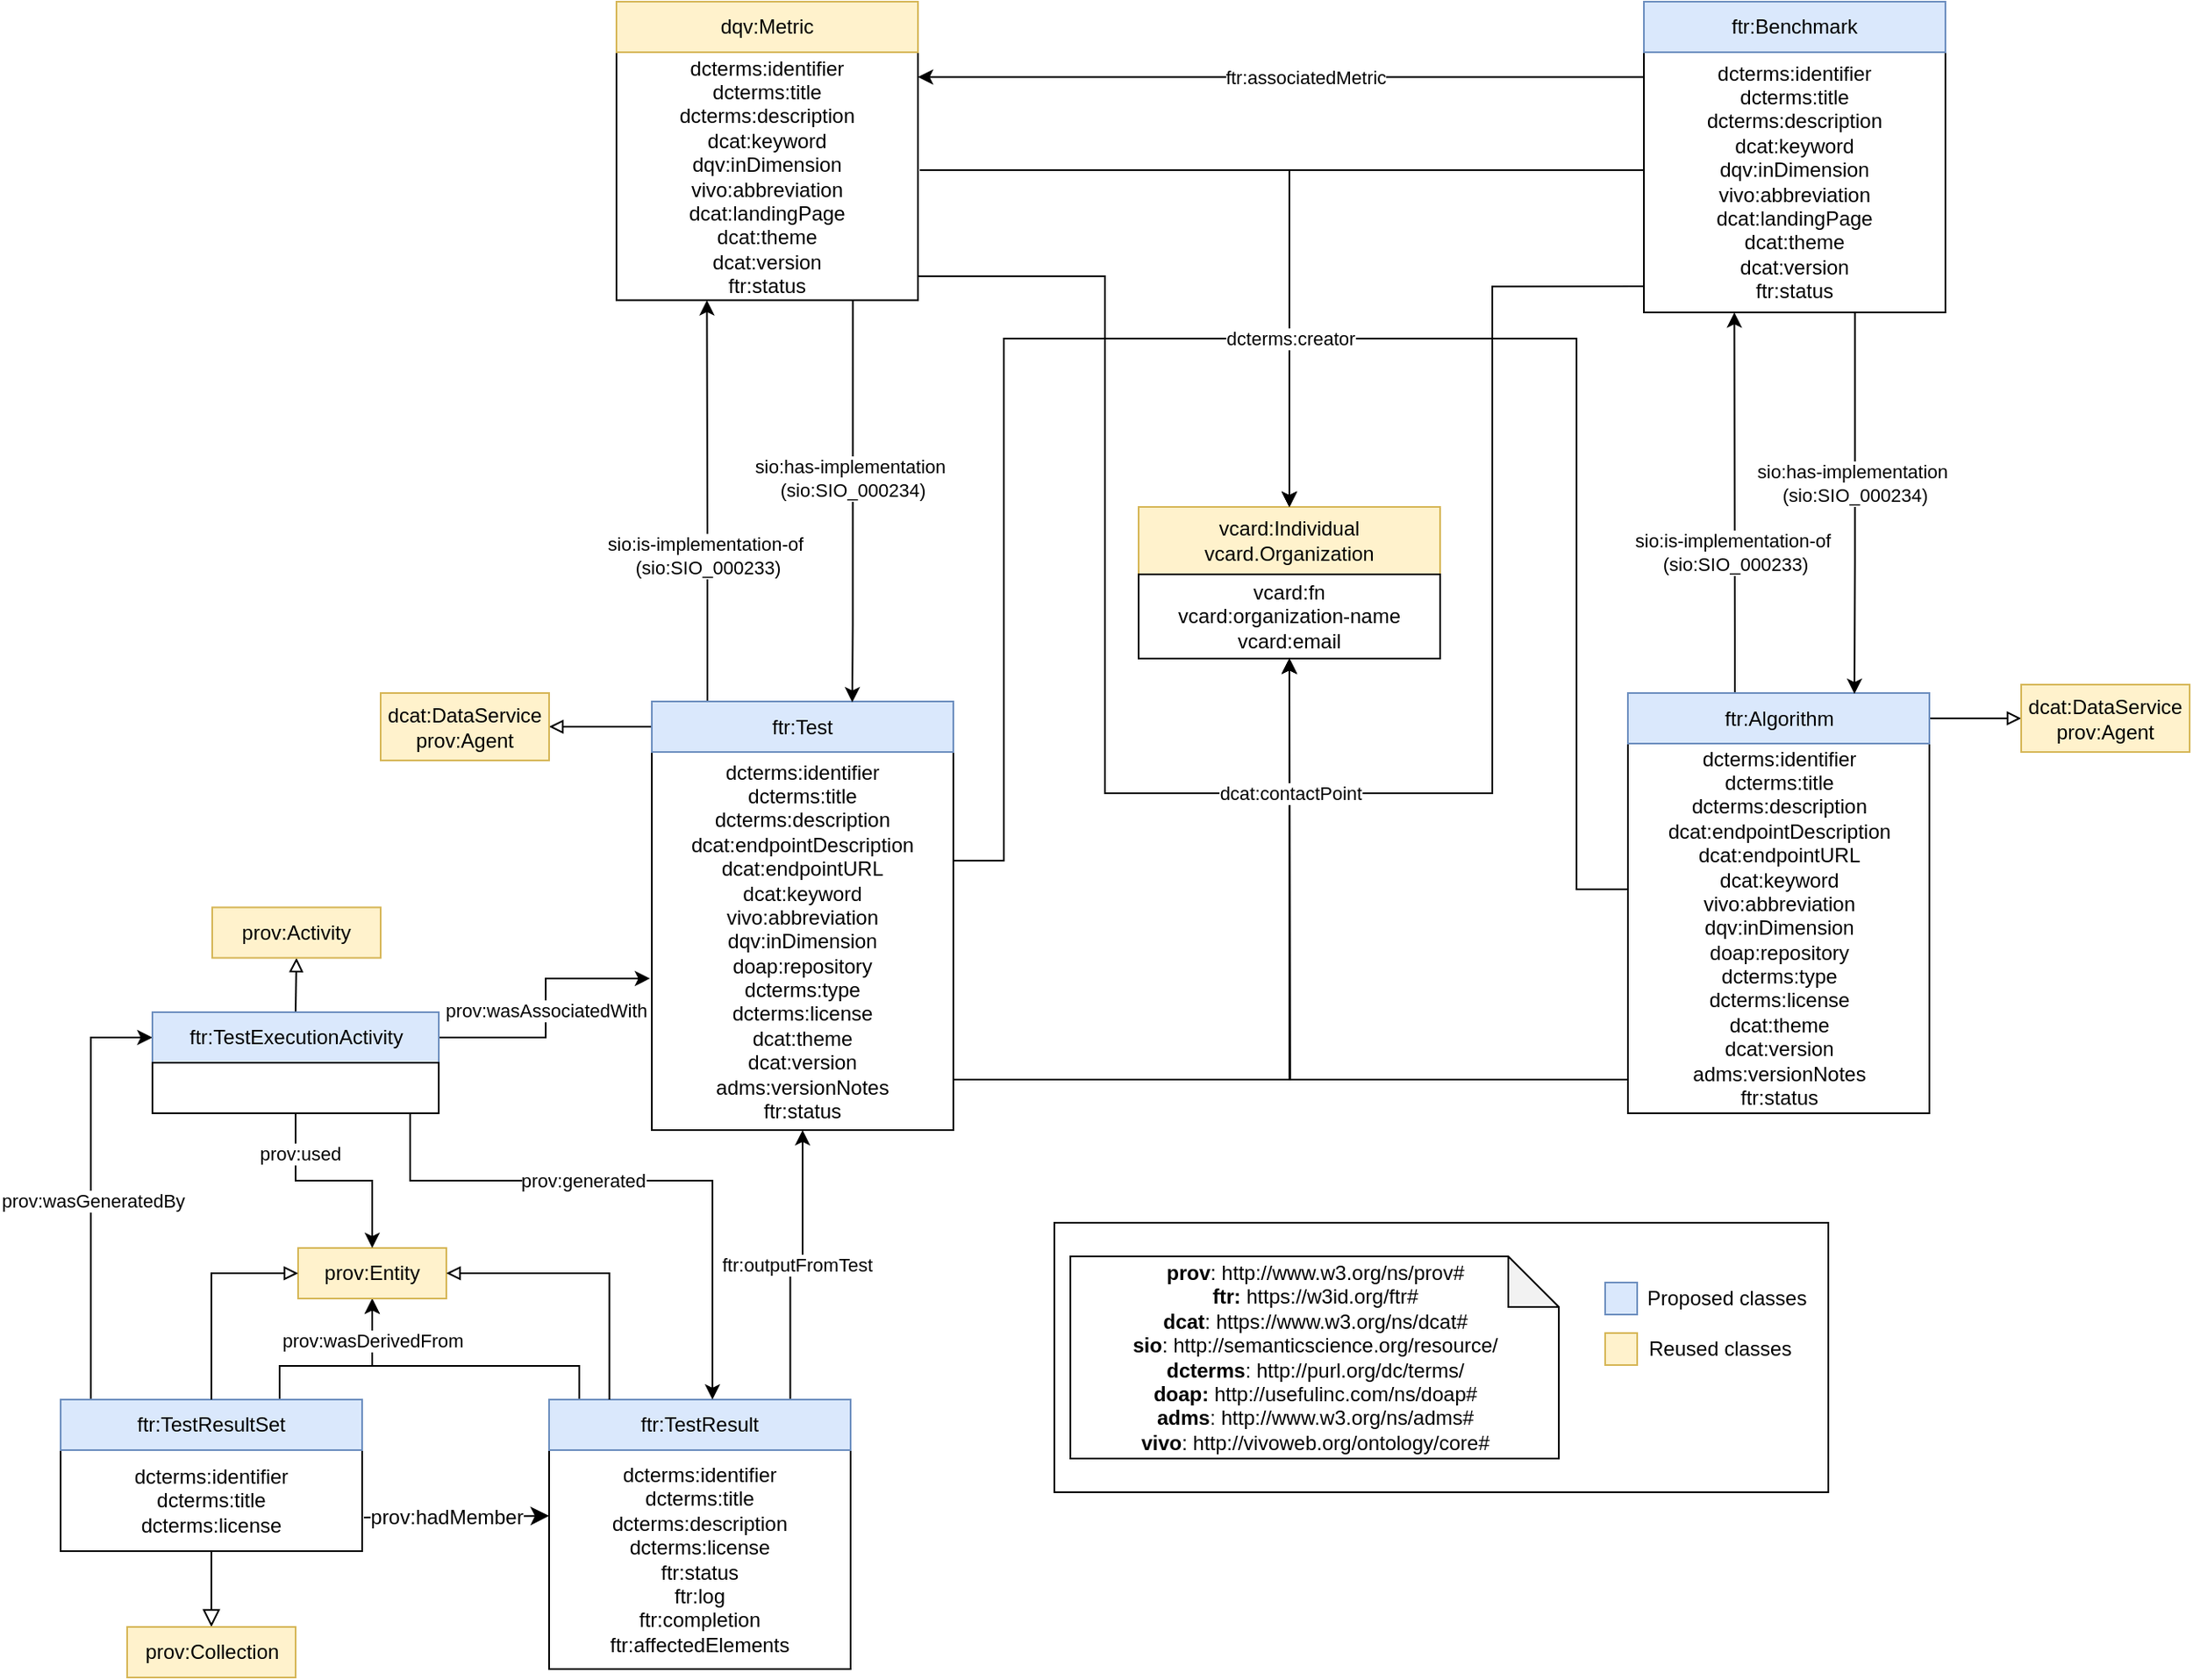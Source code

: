 <mxfile version="24.8.8">
  <diagram id="4Xufp0lS-zNfcQRVwrhu" name="v7">
    <mxGraphModel grid="1" page="1" gridSize="10" guides="1" tooltips="1" connect="1" arrows="1" fold="1" pageScale="1" pageWidth="827" pageHeight="1169" math="0" shadow="0">
      <root>
        <mxCell id="0" />
        <mxCell id="1" parent="0" />
        <mxCell id="O977XMkRyjqQzKdxgLS7-1" value="" style="endArrow=block;html=1;fontColor=#000099;exitX=0.5;exitY=1;exitDx=0;exitDy=0;endFill=0;entryX=0.5;entryY=0;entryDx=0;entryDy=0;endSize=8;arcSize=0;rounded=0;" edge="1" parent="1" source="O977XMkRyjqQzKdxgLS7-9" target="O977XMkRyjqQzKdxgLS7-2">
          <mxGeometry width="50" height="50" relative="1" as="geometry">
            <mxPoint x="355" y="570" as="sourcePoint" />
            <mxPoint x="513.0" y="570" as="targetPoint" />
          </mxGeometry>
        </mxCell>
        <mxCell id="O977XMkRyjqQzKdxgLS7-2" value="prov:Collection" style="rounded=0;whiteSpace=wrap;html=1;snapToPoint=1;points=[[0.1,0],[0.2,0],[0.3,0],[0.4,0],[0.5,0],[0.6,0],[0.7,0],[0.8,0],[0.9,0],[0,0.1],[0,0.3],[0,0.5],[0,0.7],[0,0.9],[0.1,1],[0.2,1],[0.3,1],[0.4,1],[0.5,1],[0.6,1],[0.7,1],[0.8,1],[0.9,1],[1,0.1],[1,0.3],[1,0.5],[1,0.7],[1,0.9]];fillColor=#fff2cc;strokeColor=#d6b656;" vertex="1" parent="1">
          <mxGeometry x="529.5" y="745" width="100" height="30" as="geometry" />
        </mxCell>
        <mxCell id="O977XMkRyjqQzKdxgLS7-3" value="" style="endArrow=classic;html=1;entryX=0;entryY=0.3;entryDx=0;entryDy=0;endSize=8;arcSize=0;rounded=0;" edge="1" parent="1" target="O977XMkRyjqQzKdxgLS7-14">
          <mxGeometry width="50" height="50" relative="1" as="geometry">
            <mxPoint x="670" y="680" as="sourcePoint" />
            <mxPoint x="432.0" y="318.33" as="targetPoint" />
          </mxGeometry>
        </mxCell>
        <mxCell id="O977XMkRyjqQzKdxgLS7-4" value="prov:hadMember" style="text;html=1;align=center;verticalAlign=middle;resizable=0;points=[];labelBackgroundColor=#ffffff;" connectable="0" vertex="1" parent="O977XMkRyjqQzKdxgLS7-3">
          <mxGeometry x="-0.127" relative="1" as="geometry">
            <mxPoint x="1" as="offset" />
          </mxGeometry>
        </mxCell>
        <mxCell id="O977XMkRyjqQzKdxgLS7-5" value="&lt;div&gt;&lt;b&gt;prov&lt;/b&gt;: http://www.w3.org/ns/prov#&lt;/div&gt;&lt;div&gt;&lt;b&gt;ftr:&lt;/b&gt; https://w3id.org/ftr#&lt;br&gt;&lt;b&gt;dcat&lt;/b&gt;: https://www.w3.org/ns/dcat#&lt;/div&gt;&lt;div&gt;&lt;b&gt;sio&lt;/b&gt;: http://semanticscience.org/resource/&lt;br&gt;&lt;/div&gt;&lt;b&gt;dcterms&lt;/b&gt;: http://purl.org/dc/terms/&lt;div&gt;&lt;b&gt;doap:&amp;nbsp;&lt;/b&gt;&lt;span style=&quot;background-color: initial;&quot;&gt;http://usefulinc.com/ns/doap#&lt;/span&gt;&lt;/div&gt;&lt;div&gt;&lt;b&gt;adms&lt;/b&gt;: http://www.w3.org/ns/adms#&lt;/div&gt;&lt;div&gt;&lt;b&gt;vivo&lt;/b&gt;:&amp;nbsp;http://vivoweb.org/ontology/core#&lt;/div&gt;" style="shape=note;whiteSpace=wrap;html=1;backgroundOutline=1;darkOpacity=0.05;" vertex="1" parent="1">
          <mxGeometry x="1089.5" y="525" width="290" height="120" as="geometry" />
        </mxCell>
        <mxCell id="O977XMkRyjqQzKdxgLS7-9" value="dcterms:identifier&lt;br&gt;dcterms:title&lt;br&gt;dcterms:license" style="rounded=0;whiteSpace=wrap;html=1;snapToPoint=1;points=[[0.1,0],[0.2,0],[0.3,0],[0.4,0],[0.5,0],[0.6,0],[0.7,0],[0.8,0],[0.9,0],[0,0.1],[0,0.3],[0,0.5],[0,0.7],[0,0.9],[0.1,1],[0.2,1],[0.3,1],[0.4,1],[0.5,1],[0.6,1],[0.7,1],[0.8,1],[0.9,1],[1,0.1],[1,0.3],[1,0.5],[1,0.7],[1,0.9]];" vertex="1" parent="1">
          <mxGeometry x="490" y="640" width="179" height="60" as="geometry" />
        </mxCell>
        <mxCell id="IQfZ5sxZ5BrBiyIhkcGK-7" value="" style="edgeStyle=orthogonalEdgeStyle;rounded=0;orthogonalLoop=1;jettySize=auto;html=1;exitX=0.2;exitY=0;exitDx=0;exitDy=0;entryX=0.5;entryY=1;entryDx=0;entryDy=0;" edge="1" parent="1" source="O977XMkRyjqQzKdxgLS7-10" target="O977XMkRyjqQzKdxgLS7-21">
          <mxGeometry relative="1" as="geometry">
            <Array as="points">
              <mxPoint x="620" y="610" />
              <mxPoint x="620" y="590" />
              <mxPoint x="675" y="590" />
            </Array>
          </mxGeometry>
        </mxCell>
        <mxCell id="IQfZ5sxZ5BrBiyIhkcGK-9" value="" style="edgeStyle=orthogonalEdgeStyle;rounded=0;orthogonalLoop=1;jettySize=auto;html=1;entryX=0;entryY=0.5;entryDx=0;entryDy=0;exitX=0.1;exitY=0;exitDx=0;exitDy=0;" edge="1" parent="1" source="O977XMkRyjqQzKdxgLS7-10" target="O977XMkRyjqQzKdxgLS7-20">
          <mxGeometry relative="1" as="geometry">
            <mxPoint x="799" y="625.143" as="targetPoint" />
            <Array as="points">
              <mxPoint x="508" y="395" />
            </Array>
          </mxGeometry>
        </mxCell>
        <mxCell id="IQfZ5sxZ5BrBiyIhkcGK-10" value="prov:wasGeneratedBy" style="edgeLabel;html=1;align=center;verticalAlign=middle;resizable=0;points=[];" connectable="0" vertex="1" parent="IQfZ5sxZ5BrBiyIhkcGK-9">
          <mxGeometry x="-0.06" y="-1" relative="1" as="geometry">
            <mxPoint as="offset" />
          </mxGeometry>
        </mxCell>
        <mxCell id="O977XMkRyjqQzKdxgLS7-10" value="ftr:TestResultSet" style="rounded=0;whiteSpace=wrap;html=1;snapToPoint=1;points=[[0.1,0],[0.2,0],[0.3,0],[0.4,0],[0.5,0],[0.6,0],[0.7,0],[0.8,0],[0.9,0],[0,0.1],[0,0.3],[0,0.5],[0,0.7],[0,0.9],[0.1,1],[0.2,1],[0.3,1],[0.4,1],[0.5,1],[0.6,1],[0.7,1],[0.8,1],[0.9,1],[1,0.1],[1,0.3],[1,0.5],[1,0.7],[1,0.9]];fillColor=#dae8fc;strokeColor=#6c8ebf;" vertex="1" parent="1">
          <mxGeometry x="490" y="610.0" width="179" height="30" as="geometry" />
        </mxCell>
        <mxCell id="O977XMkRyjqQzKdxgLS7-11" value="prov:wasDerivedFrom" style="edgeStyle=orthogonalEdgeStyle;rounded=0;orthogonalLoop=1;jettySize=auto;html=1;entryX=0.5;entryY=1;entryDx=0;entryDy=0;exitX=0.1;exitY=0;exitDx=0;exitDy=0;" edge="1" parent="1" source="O977XMkRyjqQzKdxgLS7-15" target="O977XMkRyjqQzKdxgLS7-21">
          <mxGeometry x="0.73" relative="1" as="geometry">
            <mxPoint as="offset" />
            <mxPoint x="900" y="800" as="sourcePoint" />
            <Array as="points">
              <mxPoint x="798" y="590" />
              <mxPoint x="675" y="590" />
            </Array>
          </mxGeometry>
        </mxCell>
        <mxCell id="O977XMkRyjqQzKdxgLS7-13" value="ftr:outputFromTest" style="edgeStyle=orthogonalEdgeStyle;rounded=0;orthogonalLoop=1;jettySize=auto;html=1;exitX=0.8;exitY=0;exitDx=0;exitDy=0;" edge="1" parent="1" source="O977XMkRyjqQzKdxgLS7-15" target="O977XMkRyjqQzKdxgLS7-30">
          <mxGeometry relative="1" as="geometry" />
        </mxCell>
        <mxCell id="O977XMkRyjqQzKdxgLS7-14" value="dcterms:identifier&lt;br&gt;&lt;div&gt;dcterms:title&lt;br&gt;&lt;/div&gt;&lt;div&gt;dcterms:description&lt;/div&gt;&lt;div&gt;dcterms:license&lt;br&gt;&lt;/div&gt;ftr:status&lt;br&gt;ftr:log&lt;br&gt;ftr:completion&lt;br&gt;ftr:affectedElements" style="rounded=0;whiteSpace=wrap;html=1;snapToPoint=1;points=[[0.1,0],[0.2,0],[0.3,0],[0.4,0],[0.5,0],[0.6,0],[0.7,0],[0.8,0],[0.9,0],[0,0.1],[0,0.3],[0,0.5],[0,0.7],[0,0.9],[0.1,1],[0.2,1],[0.3,1],[0.4,1],[0.5,1],[0.6,1],[0.7,1],[0.8,1],[0.9,1],[1,0.1],[1,0.3],[1,0.5],[1,0.7],[1,0.9]];" vertex="1" parent="1">
          <mxGeometry x="780" y="640" width="179" height="130" as="geometry" />
        </mxCell>
        <mxCell id="O977XMkRyjqQzKdxgLS7-15" value="ftr:TestResult" style="rounded=0;whiteSpace=wrap;html=1;snapToPoint=1;points=[[0.1,0],[0.2,0],[0.3,0],[0.4,0],[0.5,0],[0.6,0],[0.7,0],[0.8,0],[0.9,0],[0,0.1],[0,0.3],[0,0.5],[0,0.7],[0,0.9],[0.1,1],[0.2,1],[0.3,1],[0.4,1],[0.5,1],[0.6,1],[0.7,1],[0.8,1],[0.9,1],[1,0.1],[1,0.3],[1,0.5],[1,0.7],[1,0.9]];fillColor=#dae8fc;strokeColor=#6c8ebf;" vertex="1" parent="1">
          <mxGeometry x="780" y="610.0" width="179" height="30" as="geometry" />
        </mxCell>
        <mxCell id="O977XMkRyjqQzKdxgLS7-17" style="edgeStyle=orthogonalEdgeStyle;rounded=0;orthogonalLoop=1;jettySize=auto;html=1;exitX=0.5;exitY=0;exitDx=0;exitDy=0;entryX=0.5;entryY=1;entryDx=0;entryDy=0;endArrow=block;endFill=0;" edge="1" parent="1" source="O977XMkRyjqQzKdxgLS7-20" target="O977XMkRyjqQzKdxgLS7-22">
          <mxGeometry relative="1" as="geometry" />
        </mxCell>
        <mxCell id="O977XMkRyjqQzKdxgLS7-18" value="prov:generated" style="edgeStyle=orthogonalEdgeStyle;rounded=0;orthogonalLoop=1;jettySize=auto;html=1;exitX=0.9;exitY=1;exitDx=0;exitDy=0;" edge="1" parent="1" source="O977XMkRyjqQzKdxgLS7-23">
          <mxGeometry x="-0.184" relative="1" as="geometry">
            <mxPoint x="877" y="610" as="targetPoint" />
            <Array as="points">
              <mxPoint x="698" y="480" />
              <mxPoint x="877" y="480" />
            </Array>
            <mxPoint as="offset" />
          </mxGeometry>
        </mxCell>
        <mxCell id="O977XMkRyjqQzKdxgLS7-19" value="prov:wasAssociatedWith" style="edgeStyle=orthogonalEdgeStyle;rounded=0;orthogonalLoop=1;jettySize=auto;html=1;exitX=1;exitY=0.5;exitDx=0;exitDy=0;entryX=-0.006;entryY=0.599;entryDx=0;entryDy=0;entryPerimeter=0;" edge="1" parent="1" source="O977XMkRyjqQzKdxgLS7-20" target="O977XMkRyjqQzKdxgLS7-30">
          <mxGeometry relative="1" as="geometry">
            <Array as="points">
              <mxPoint x="778" y="395" />
              <mxPoint x="778" y="360" />
            </Array>
          </mxGeometry>
        </mxCell>
        <mxCell id="O977XMkRyjqQzKdxgLS7-20" value="ftr:TestExecutionActivity" style="rounded=0;whiteSpace=wrap;html=1;snapToPoint=1;points=[[0.1,0],[0.2,0],[0.3,0],[0.4,0],[0.5,0],[0.6,0],[0.7,0],[0.8,0],[0.9,0],[0,0.1],[0,0.3],[0,0.5],[0,0.7],[0,0.9],[0.1,1],[0.2,1],[0.3,1],[0.4,1],[0.5,1],[0.6,1],[0.7,1],[0.8,1],[0.9,1],[1,0.1],[1,0.3],[1,0.5],[1,0.7],[1,0.9]];fillColor=#dae8fc;strokeColor=#6c8ebf;" vertex="1" parent="1">
          <mxGeometry x="544.5" y="380" width="170" height="30" as="geometry" />
        </mxCell>
        <mxCell id="O977XMkRyjqQzKdxgLS7-21" value="prov:Entity" style="rounded=0;whiteSpace=wrap;html=1;snapToPoint=1;points=[[0.1,0],[0.2,0],[0.3,0],[0.4,0],[0.5,0],[0.6,0],[0.7,0],[0.8,0],[0.9,0],[0,0.1],[0,0.3],[0,0.5],[0,0.7],[0,0.9],[0.1,1],[0.2,1],[0.3,1],[0.4,1],[0.5,1],[0.6,1],[0.7,1],[0.8,1],[0.9,1],[1,0.1],[1,0.3],[1,0.5],[1,0.7],[1,0.9]];fillColor=#fff2cc;strokeColor=#d6b656;" vertex="1" parent="1">
          <mxGeometry x="631" y="520" width="88" height="30" as="geometry" />
        </mxCell>
        <mxCell id="O977XMkRyjqQzKdxgLS7-22" value="prov:Activity" style="rounded=0;whiteSpace=wrap;html=1;snapToPoint=1;points=[[0.1,0],[0.2,0],[0.3,0],[0.4,0],[0.5,0],[0.6,0],[0.7,0],[0.8,0],[0.9,0],[0,0.1],[0,0.3],[0,0.5],[0,0.7],[0,0.9],[0.1,1],[0.2,1],[0.3,1],[0.4,1],[0.5,1],[0.6,1],[0.7,1],[0.8,1],[0.9,1],[1,0.1],[1,0.3],[1,0.5],[1,0.7],[1,0.9]];fillColor=#fff2cc;strokeColor=#d6b656;" vertex="1" parent="1">
          <mxGeometry x="580" y="317.75" width="100" height="30" as="geometry" />
        </mxCell>
        <mxCell id="IQfZ5sxZ5BrBiyIhkcGK-6" value="" style="edgeStyle=orthogonalEdgeStyle;rounded=0;orthogonalLoop=1;jettySize=auto;html=1;" edge="1" parent="1" source="O977XMkRyjqQzKdxgLS7-23" target="O977XMkRyjqQzKdxgLS7-21">
          <mxGeometry relative="1" as="geometry" />
        </mxCell>
        <mxCell id="IQfZ5sxZ5BrBiyIhkcGK-11" value="prov:used" style="edgeLabel;html=1;align=center;verticalAlign=middle;resizable=0;points=[];" connectable="0" vertex="1" parent="IQfZ5sxZ5BrBiyIhkcGK-6">
          <mxGeometry x="-0.502" y="2" relative="1" as="geometry">
            <mxPoint y="-7" as="offset" />
          </mxGeometry>
        </mxCell>
        <mxCell id="O977XMkRyjqQzKdxgLS7-23" value="" style="rounded=0;whiteSpace=wrap;html=1;snapToPoint=1;points=[[0.1,0],[0.2,0],[0.3,0],[0.4,0],[0.5,0],[0.6,0],[0.7,0],[0.8,0],[0.9,0],[0,0.1],[0,0.3],[0,0.5],[0,0.7],[0,0.9],[0.1,1],[0.2,1],[0.3,1],[0.4,1],[0.5,1],[0.6,1],[0.7,1],[0.8,1],[0.9,1],[1,0.1],[1,0.3],[1,0.5],[1,0.7],[1,0.9]];" vertex="1" parent="1">
          <mxGeometry x="544.5" y="410" width="170" height="30" as="geometry" />
        </mxCell>
        <mxCell id="O977XMkRyjqQzKdxgLS7-24" value="" style="whiteSpace=wrap;html=1;aspect=fixed;fillColor=#dae8fc;strokeColor=#6c8ebf;" vertex="1" parent="1">
          <mxGeometry x="1407" y="540.5" width="19" height="19" as="geometry" />
        </mxCell>
        <mxCell id="O977XMkRyjqQzKdxgLS7-25" value="" style="whiteSpace=wrap;html=1;aspect=fixed;fillColor=#fff2cc;strokeColor=#d6b656;" vertex="1" parent="1">
          <mxGeometry x="1407" y="570.5" width="19" height="19" as="geometry" />
        </mxCell>
        <mxCell id="O977XMkRyjqQzKdxgLS7-26" value="Proposed classes " style="text;html=1;align=left;verticalAlign=middle;whiteSpace=wrap;rounded=0;" vertex="1" parent="1">
          <mxGeometry x="1430" y="535" width="100" height="30" as="geometry" />
        </mxCell>
        <mxCell id="O977XMkRyjqQzKdxgLS7-27" value="Reused classes" style="text;html=1;align=left;verticalAlign=middle;whiteSpace=wrap;rounded=0;" vertex="1" parent="1">
          <mxGeometry x="1431" y="565" width="89" height="30" as="geometry" />
        </mxCell>
        <mxCell id="O977XMkRyjqQzKdxgLS7-28" value="&lt;div&gt;sio:is-implementation-of&amp;nbsp;&lt;/div&gt;&lt;div&gt;(sio:SIO_000233)&lt;/div&gt;" style="edgeStyle=orthogonalEdgeStyle;rounded=0;orthogonalLoop=1;jettySize=auto;html=1;exitX=0.2;exitY=0;exitDx=0;exitDy=0;entryX=0.3;entryY=1;entryDx=0;entryDy=0;" edge="1" parent="1" source="O977XMkRyjqQzKdxgLS7-32" target="XY5-7ztARllsN5n1UTWX-1">
          <mxGeometry x="-0.258" relative="1" as="geometry">
            <mxPoint x="1140" y="305" as="targetPoint" />
            <Array as="points">
              <mxPoint x="874" y="195" />
              <mxPoint x="874" y="91" />
            </Array>
            <mxPoint as="offset" />
          </mxGeometry>
        </mxCell>
        <mxCell id="IQfZ5sxZ5BrBiyIhkcGK-19" value="" style="edgeStyle=orthogonalEdgeStyle;rounded=0;orthogonalLoop=1;jettySize=auto;html=1;exitX=1;exitY=0.7;exitDx=0;exitDy=0;entryX=0.5;entryY=1;entryDx=0;entryDy=0;jumpStyle=arc;" edge="1" parent="1" source="XY5-7ztARllsN5n1UTWX-1" target="XY5-7ztARllsN5n1UTWX-19">
          <mxGeometry relative="1" as="geometry">
            <mxPoint x="1100" y="333" as="targetPoint" />
            <Array as="points">
              <mxPoint x="999" y="-57" />
              <mxPoint x="1110" y="-57" />
              <mxPoint x="1110" y="250" />
              <mxPoint x="1219" y="250" />
            </Array>
          </mxGeometry>
        </mxCell>
        <mxCell id="IQfZ5sxZ5BrBiyIhkcGK-23" value="" style="edgeStyle=orthogonalEdgeStyle;rounded=0;orthogonalLoop=1;jettySize=auto;html=1;entryX=0.5;entryY=0;entryDx=0;entryDy=0;" edge="1" parent="1" target="O977XMkRyjqQzKdxgLS7-35">
          <mxGeometry relative="1" as="geometry">
            <mxPoint x="1000" y="-120" as="sourcePoint" />
            <mxPoint x="1220" y="50" as="targetPoint" />
            <Array as="points">
              <mxPoint x="1219" y="-120" />
            </Array>
          </mxGeometry>
        </mxCell>
        <mxCell id="O977XMkRyjqQzKdxgLS7-30" value="dcterms:identifier&lt;div&gt;dcterms:title&lt;br&gt;&lt;div&gt;dcterms:description&lt;/div&gt;&lt;div&gt;&lt;span style=&quot;font-family: Arial; background-color: initial;&quot;&gt;dcat:endpointDescription&lt;/span&gt;&lt;br&gt;&lt;/div&gt;&lt;div&gt;&lt;span style=&quot;font-size:12px;color:#000000;font-weight:normal;text-decoration:none;font-family:&#39;Arial&#39;;font-style:normal;text-decoration-skip-ink:none;&quot;&gt;dcat&lt;/span&gt;&lt;span style=&quot;font-size:12px;color:#000000;font-weight:normal;text-decoration:none;font-family:&#39;Arial&#39;;font-style:normal;text-decoration-skip-ink:none;&quot;&gt;:endpointURL&lt;/span&gt;&lt;/div&gt;&lt;div&gt;&lt;span style=&quot;font-size:12px;color:#000000;font-weight:normal;text-decoration:none;font-family:&#39;Arial&#39;;font-style:normal;text-decoration-skip-ink:none;&quot;&gt;dcat:keyword&lt;br&gt;&lt;/span&gt;&lt;/div&gt;&lt;div&gt;&lt;span style=&quot;font-size:12px;color:#000000;font-weight:normal;text-decoration:none;font-family:&#39;Arial&#39;;font-style:normal;text-decoration-skip-ink:none;&quot;&gt;&lt;div style=&quot;font-family: Helvetica;&quot;&gt;vivo:abbreviation&lt;/div&gt;&lt;/span&gt;&lt;/div&gt;&lt;div&gt;&lt;span style=&quot;font-size:12px;color:#000000;font-weight:normal;text-decoration:none;font-family:&#39;Arial&#39;;font-style:normal;text-decoration-skip-ink:none;&quot;&gt;&lt;div style=&quot;font-family: Helvetica;&quot;&gt;dqv:inDimension&lt;/div&gt;&lt;/span&gt;&lt;/div&gt;&lt;div&gt;&lt;span style=&quot;font-family: Arial; background-color: initial;&quot;&gt;doap:repository&lt;/span&gt;&lt;br&gt;&lt;/div&gt;&lt;div&gt;&lt;span style=&quot;text-decoration-skip-ink: none;&quot;&gt;&lt;font face=&quot;Arial&quot;&gt;dcterms:type&lt;/font&gt;&lt;br&gt;&lt;/span&gt;&lt;/div&gt;&lt;div&gt;&lt;span style=&quot;text-decoration-skip-ink: none;&quot;&gt;&lt;font face=&quot;Arial&quot;&gt;dcterms:license&lt;/font&gt;&lt;br&gt;&lt;/span&gt;&lt;/div&gt;&lt;div&gt;&lt;span style=&quot;text-decoration-skip-ink: none;&quot;&gt;&lt;font face=&quot;Arial&quot;&gt;dcat:theme&lt;/font&gt;&lt;br&gt;&lt;/span&gt;&lt;/div&gt;&lt;div&gt;&lt;span style=&quot;text-decoration-skip-ink: none;&quot;&gt;&lt;div&gt;&lt;span style=&quot;font-family: Arial; text-decoration-skip-ink: none;&quot;&gt;dcat:version&lt;/span&gt;&lt;/div&gt;&lt;/span&gt;&lt;/div&gt;&lt;div&gt;&lt;span style=&quot;text-decoration-skip-ink: none;&quot;&gt;&lt;font face=&quot;Arial&quot;&gt;adms:versionNotes&lt;/font&gt;&lt;br&gt;&lt;/span&gt;&lt;/div&gt;&lt;/div&gt;&lt;div&gt;&lt;span style=&quot;text-decoration-skip-ink: none;&quot;&gt;&lt;font face=&quot;Arial&quot;&gt;ftr:status&lt;/font&gt;&lt;/span&gt;&lt;/div&gt;" style="rounded=0;whiteSpace=wrap;html=1;snapToPoint=1;points=[[0.1,0],[0.2,0],[0.3,0],[0.4,0],[0.5,0],[0.6,0],[0.7,0],[0.8,0],[0.9,0],[0,0.1],[0,0.3],[0,0.5],[0,0.7],[0,0.9],[0.1,1],[0.2,1],[0.3,1],[0.4,1],[0.5,1],[0.6,1],[0.7,1],[0.8,1],[0.9,1],[1,0.1],[1,0.3],[1,0.5],[1,0.7],[1,0.9]];" vertex="1" parent="1">
          <mxGeometry x="841" y="225.5" width="179" height="224.5" as="geometry" />
        </mxCell>
        <mxCell id="O977XMkRyjqQzKdxgLS7-31" style="edgeStyle=orthogonalEdgeStyle;rounded=0;orthogonalLoop=1;jettySize=auto;html=1;exitX=0;exitY=0.5;exitDx=0;exitDy=0;entryX=1;entryY=0.5;entryDx=0;entryDy=0;endArrow=block;endFill=0;" edge="1" parent="1" source="O977XMkRyjqQzKdxgLS7-32" target="O977XMkRyjqQzKdxgLS7-33">
          <mxGeometry relative="1" as="geometry" />
        </mxCell>
        <mxCell id="O977XMkRyjqQzKdxgLS7-32" value="ftr:Test" style="rounded=0;whiteSpace=wrap;html=1;snapToPoint=1;points=[[0.1,0],[0.2,0],[0.3,0],[0.4,0],[0.5,0],[0.6,0],[0.7,0],[0.8,0],[0.9,0],[0,0.1],[0,0.3],[0,0.5],[0,0.7],[0,0.9],[0.1,1],[0.2,1],[0.3,1],[0.4,1],[0.5,1],[0.6,1],[0.7,1],[0.8,1],[0.9,1],[1,0.1],[1,0.3],[1,0.5],[1,0.7],[1,0.9]];fillColor=#dae8fc;strokeColor=#6c8ebf;" vertex="1" parent="1">
          <mxGeometry x="841" y="195.5" width="179" height="30" as="geometry" />
        </mxCell>
        <mxCell id="O977XMkRyjqQzKdxgLS7-33" value="&lt;div&gt;dcat:DataService&lt;/div&gt;&lt;div&gt;prov:Agent&lt;/div&gt;" style="rounded=0;whiteSpace=wrap;html=1;snapToPoint=1;points=[[0.1,0],[0.2,0],[0.3,0],[0.4,0],[0.5,0],[0.6,0],[0.7,0],[0.8,0],[0.9,0],[0,0.1],[0,0.3],[0,0.5],[0,0.7],[0,0.9],[0.1,1],[0.2,1],[0.3,1],[0.4,1],[0.5,1],[0.6,1],[0.7,1],[0.8,1],[0.9,1],[1,0.1],[1,0.3],[1,0.5],[1,0.7],[1,0.9]];fillColor=#fff2cc;strokeColor=#d6b656;" vertex="1" parent="1">
          <mxGeometry x="680" y="190.5" width="100" height="40" as="geometry" />
        </mxCell>
        <mxCell id="O977XMkRyjqQzKdxgLS7-35" value="vcard:Individual&lt;div&gt;vcard.Organization&lt;/div&gt;" style="rounded=0;whiteSpace=wrap;html=1;snapToPoint=1;points=[[0.1,0],[0.2,0],[0.3,0],[0.4,0],[0.5,0],[0.6,0],[0.7,0],[0.8,0],[0.9,0],[0,0.1],[0,0.3],[0,0.5],[0,0.7],[0,0.9],[0.1,1],[0.2,1],[0.3,1],[0.4,1],[0.5,1],[0.6,1],[0.7,1],[0.8,1],[0.9,1],[1,0.1],[1,0.3],[1,0.5],[1,0.7],[1,0.9]];fillColor=#fff2cc;strokeColor=#d6b656;" vertex="1" parent="1">
          <mxGeometry x="1130" y="80" width="179" height="40" as="geometry" />
        </mxCell>
        <mxCell id="XY5-7ztARllsN5n1UTWX-10" value="&lt;div style=&quot;forced-color-adjust: none; color: rgb(0, 0, 0); font-family: Helvetica; font-size: 11px; font-style: normal; font-variant-ligatures: normal; font-variant-caps: normal; font-weight: 400; letter-spacing: normal; orphans: 2; text-align: center; text-indent: 0px; text-transform: none; widows: 2; word-spacing: 0px; -webkit-text-stroke-width: 0px; white-space: nowrap; text-decoration-thickness: initial; text-decoration-style: initial; text-decoration-color: initial;&quot;&gt;sio:has-implementation&amp;nbsp;&lt;/div&gt;&lt;div style=&quot;forced-color-adjust: none; color: rgb(0, 0, 0); font-family: Helvetica; font-size: 11px; font-style: normal; font-variant-ligatures: normal; font-variant-caps: normal; font-weight: 400; letter-spacing: normal; orphans: 2; text-align: center; text-indent: 0px; text-transform: none; widows: 2; word-spacing: 0px; -webkit-text-stroke-width: 0px; white-space: nowrap; text-decoration-thickness: initial; text-decoration-style: initial; text-decoration-color: initial;&quot;&gt;(sio:SIO_000234)&lt;/div&gt;" style="edgeStyle=orthogonalEdgeStyle;rounded=0;orthogonalLoop=1;jettySize=auto;html=1;exitX=0.784;exitY=0.998;exitDx=0;exitDy=0;exitPerimeter=0;" edge="1" parent="1" source="XY5-7ztARllsN5n1UTWX-1">
          <mxGeometry x="-0.11" relative="1" as="geometry">
            <mxPoint x="960" y="196" as="targetPoint" />
            <Array as="points">
              <mxPoint x="960" y="150" />
              <mxPoint x="960" y="196" />
            </Array>
            <mxPoint as="offset" />
          </mxGeometry>
        </mxCell>
        <mxCell id="XY5-7ztARllsN5n1UTWX-12" value="ftr:associatedMetric" style="edgeStyle=orthogonalEdgeStyle;rounded=0;orthogonalLoop=1;jettySize=auto;html=1;entryX=1;entryY=0.1;entryDx=0;entryDy=0;exitX=0.001;exitY=0.276;exitDx=0;exitDy=0;exitPerimeter=0;" edge="1" parent="1" source="XY5-7ztARllsN5n1UTWX-11" target="XY5-7ztARllsN5n1UTWX-1">
          <mxGeometry relative="1" as="geometry">
            <mxPoint x="1470" y="294" as="sourcePoint" />
            <Array as="points">
              <mxPoint x="1430" y="-175" />
            </Array>
          </mxGeometry>
        </mxCell>
        <mxCell id="XY5-7ztARllsN5n1UTWX-1" value="&lt;span style=&quot;text-decoration-skip-ink: none;&quot;&gt;&lt;div&gt;dcterms:identifier&lt;/div&gt;&lt;div&gt;&lt;span style=&quot;background-color: initial;&quot;&gt;dcterms:title&lt;/span&gt;&lt;br&gt;&lt;/div&gt;&lt;div&gt;dcterms:description&lt;/div&gt;&lt;div&gt;dcat:keyword&lt;/div&gt;&lt;div&gt;dqv:inDimension&lt;/div&gt;&lt;div&gt;vivo:abbreviation&lt;/div&gt;&lt;div&gt;dcat:landingPage&lt;/div&gt;&lt;div&gt;&lt;div&gt;dcat:theme&lt;/div&gt;&lt;div&gt;dcat:version&lt;/div&gt;&lt;div&gt;ftr:status&lt;/div&gt;&lt;/div&gt;&lt;/span&gt;" style="rounded=0;whiteSpace=wrap;html=1;snapToPoint=1;points=[[0.1,0],[0.2,0],[0.3,0],[0.4,0],[0.5,0],[0.6,0],[0.7,0],[0.8,0],[0.9,0],[0,0.1],[0,0.3],[0,0.5],[0,0.7],[0,0.9],[0.1,1],[0.2,1],[0.3,1],[0.4,1],[0.5,1],[0.6,1],[0.7,1],[0.8,1],[0.9,1],[1,0.1],[1,0.3],[1,0.5],[1,0.7],[1,0.9]];" vertex="1" parent="1">
          <mxGeometry x="820" y="-190" width="179" height="147.25" as="geometry" />
        </mxCell>
        <mxCell id="XY5-7ztARllsN5n1UTWX-3" value="dqv:Metric" style="rounded=0;whiteSpace=wrap;html=1;snapToPoint=1;points=[[0.1,0],[0.2,0],[0.3,0],[0.4,0],[0.5,0],[0.6,0],[0.7,0],[0.8,0],[0.9,0],[0,0.1],[0,0.3],[0,0.5],[0,0.7],[0,0.9],[0.1,1],[0.2,1],[0.3,1],[0.4,1],[0.5,1],[0.6,1],[0.7,1],[0.8,1],[0.9,1],[1,0.1],[1,0.3],[1,0.5],[1,0.7],[1,0.9]];fillColor=#fff2cc;strokeColor=#d6b656;" vertex="1" parent="1">
          <mxGeometry x="820" y="-220.0" width="179" height="30" as="geometry" />
        </mxCell>
        <mxCell id="XY5-7ztARllsN5n1UTWX-11" value="&lt;span style=&quot;text-decoration-skip-ink: none;&quot;&gt;&lt;div&gt;dcterms:identifier&lt;/div&gt;&lt;div&gt;&lt;span style=&quot;background-color: initial;&quot;&gt;dcterms:title&lt;/span&gt;&lt;br&gt;&lt;/div&gt;&lt;div&gt;dcterms:description&lt;/div&gt;&lt;div&gt;dcat:keyword&lt;/div&gt;&lt;div&gt;dqv:inDimension&lt;/div&gt;&lt;div&gt;vivo:abbreviation&lt;/div&gt;&lt;div&gt;dcat:landingPage&lt;/div&gt;&lt;div&gt;dcat:theme&lt;/div&gt;&lt;div&gt;dcat:version&lt;/div&gt;&lt;div&gt;ftr:status&lt;/div&gt;&lt;/span&gt;" style="rounded=0;whiteSpace=wrap;html=1;snapToPoint=1;points=[[0.1,0],[0.2,0],[0.3,0],[0.4,0],[0.5,0],[0.6,0],[0.7,0],[0.8,0],[0.9,0],[0,0.1],[0,0.3],[0,0.5],[0,0.7],[0,0.9],[0.1,1],[0.2,1],[0.3,1],[0.4,1],[0.5,1],[0.6,1],[0.7,1],[0.8,1],[0.9,1],[1,0.1],[1,0.3],[1,0.5],[1,0.7],[1,0.9]];" vertex="1" parent="1">
          <mxGeometry x="1430" y="-190" width="179" height="154.5" as="geometry" />
        </mxCell>
        <mxCell id="XY5-7ztARllsN5n1UTWX-14" value="ftr:Benchmark" style="rounded=0;whiteSpace=wrap;html=1;snapToPoint=1;points=[[0.1,0],[0.2,0],[0.3,0],[0.4,0],[0.5,0],[0.6,0],[0.7,0],[0.8,0],[0.9,0],[0,0.1],[0,0.3],[0,0.5],[0,0.7],[0,0.9],[0.1,1],[0.2,1],[0.3,1],[0.4,1],[0.5,1],[0.6,1],[0.7,1],[0.8,1],[0.9,1],[1,0.1],[1,0.3],[1,0.5],[1,0.7],[1,0.9]];fillColor=#dae8fc;strokeColor=#6c8ebf;" vertex="1" parent="1">
          <mxGeometry x="1430" y="-220.0" width="179" height="30" as="geometry" />
        </mxCell>
        <mxCell id="XY5-7ztARllsN5n1UTWX-19" value="vcard:fn&lt;br&gt;vcard:organization-name&lt;br&gt;vcard:email" style="rounded=0;whiteSpace=wrap;html=1;snapToPoint=1;points=[[0.1,0],[0.2,0],[0.3,0],[0.4,0],[0.5,0],[0.6,0],[0.7,0],[0.8,0],[0.9,0],[0,0.1],[0,0.3],[0,0.5],[0,0.7],[0,0.9],[0.1,1],[0.2,1],[0.3,1],[0.4,1],[0.5,1],[0.6,1],[0.7,1],[0.8,1],[0.9,1],[1,0.1],[1,0.3],[1,0.5],[1,0.7],[1,0.9]];" vertex="1" parent="1">
          <mxGeometry x="1130" y="120" width="179" height="50" as="geometry" />
        </mxCell>
        <mxCell id="REUusBUoMJv_IYBHMdrt-13" value="" style="rounded=0;whiteSpace=wrap;html=1;fillColor=none;" vertex="1" parent="1">
          <mxGeometry x="1080" y="505" width="459.5" height="160" as="geometry" />
        </mxCell>
        <mxCell id="IQfZ5sxZ5BrBiyIhkcGK-21" value="" style="edgeStyle=orthogonalEdgeStyle;rounded=0;orthogonalLoop=1;jettySize=auto;html=1;exitX=0;exitY=0.9;exitDx=0;exitDy=0;entryX=0.5;entryY=1;entryDx=0;entryDy=0;jumpStyle=arc;curved=0;" edge="1" parent="1" source="XY5-7ztARllsN5n1UTWX-11" target="XY5-7ztARllsN5n1UTWX-19">
          <mxGeometry relative="1" as="geometry">
            <mxPoint x="1350" y="373" as="targetPoint" />
            <Array as="points">
              <mxPoint x="1340" y="-51" />
              <mxPoint x="1340" y="250" />
              <mxPoint x="1219" y="250" />
            </Array>
          </mxGeometry>
        </mxCell>
        <mxCell id="IQfZ5sxZ5BrBiyIhkcGK-1" value="dcterms:identifier&lt;div&gt;dcterms:title&lt;br&gt;&lt;div&gt;dcterms:description&lt;/div&gt;&lt;div&gt;&lt;span style=&quot;font-family: Arial; background-color: initial;&quot;&gt;dcat:endpointDescription&lt;/span&gt;&lt;br&gt;&lt;/div&gt;&lt;div&gt;&lt;span style=&quot;font-size:12px;color:#000000;font-weight:normal;text-decoration:none;font-family:&#39;Arial&#39;;font-style:normal;text-decoration-skip-ink:none;&quot;&gt;dcat&lt;/span&gt;&lt;span style=&quot;font-size:12px;color:#000000;font-weight:normal;text-decoration:none;font-family:&#39;Arial&#39;;font-style:normal;text-decoration-skip-ink:none;&quot;&gt;:endpointURL&lt;/span&gt;&lt;/div&gt;&lt;div&gt;&lt;span style=&quot;font-size:12px;color:#000000;font-weight:normal;text-decoration:none;font-family:&#39;Arial&#39;;font-style:normal;text-decoration-skip-ink:none;&quot;&gt;dcat:keyword&lt;br&gt;&lt;/span&gt;&lt;/div&gt;&lt;div&gt;&lt;span style=&quot;font-size:12px;color:#000000;font-weight:normal;text-decoration:none;font-family:&#39;Arial&#39;;font-style:normal;text-decoration-skip-ink:none;&quot;&gt;&lt;div style=&quot;font-family: Helvetica;&quot;&gt;vivo:abbreviation&lt;/div&gt;&lt;/span&gt;&lt;/div&gt;&lt;div&gt;&lt;span style=&quot;font-size:12px;color:#000000;font-weight:normal;text-decoration:none;font-family:&#39;Arial&#39;;font-style:normal;text-decoration-skip-ink:none;&quot;&gt;&lt;div style=&quot;font-family: Helvetica;&quot;&gt;dqv:inDimension&lt;/div&gt;&lt;/span&gt;&lt;/div&gt;&lt;div&gt;&lt;span style=&quot;font-family: Arial; background-color: initial;&quot;&gt;doap:repository&lt;/span&gt;&lt;br&gt;&lt;/div&gt;&lt;div&gt;&lt;span style=&quot;text-decoration-skip-ink: none;&quot;&gt;&lt;font face=&quot;Arial&quot;&gt;dcterms:type&lt;/font&gt;&lt;br&gt;&lt;/span&gt;&lt;/div&gt;&lt;div&gt;&lt;span style=&quot;text-decoration-skip-ink: none;&quot;&gt;&lt;font face=&quot;Arial&quot;&gt;dcterms:license&lt;/font&gt;&lt;br&gt;&lt;/span&gt;&lt;/div&gt;&lt;div&gt;&lt;span style=&quot;text-decoration-skip-ink: none;&quot;&gt;&lt;font face=&quot;Arial&quot;&gt;dcat:theme&lt;/font&gt;&lt;br&gt;&lt;/span&gt;&lt;/div&gt;&lt;div&gt;&lt;span style=&quot;text-decoration-skip-ink: none;&quot;&gt;&lt;div&gt;&lt;span style=&quot;font-family: Arial; text-decoration-skip-ink: none;&quot;&gt;dcat:version&lt;/span&gt;&lt;/div&gt;&lt;/span&gt;&lt;/div&gt;&lt;div&gt;&lt;span style=&quot;text-decoration-skip-ink: none;&quot;&gt;&lt;font face=&quot;Arial&quot;&gt;adms:versionNotes&lt;/font&gt;&lt;br&gt;&lt;/span&gt;&lt;/div&gt;&lt;/div&gt;&lt;div&gt;&lt;span style=&quot;text-decoration-skip-ink: none;&quot;&gt;&lt;font face=&quot;Arial&quot;&gt;ftr:status&lt;/font&gt;&lt;/span&gt;&lt;/div&gt;" style="rounded=0;whiteSpace=wrap;html=1;snapToPoint=1;points=[[0.1,0],[0.2,0],[0.3,0],[0.4,0],[0.5,0],[0.6,0],[0.7,0],[0.8,0],[0.9,0],[0,0.1],[0,0.3],[0,0.5],[0,0.7],[0,0.9],[0.1,1],[0.2,1],[0.3,1],[0.4,1],[0.5,1],[0.6,1],[0.7,1],[0.8,1],[0.9,1],[1,0.1],[1,0.3],[1,0.5],[1,0.7],[1,0.9]];" vertex="1" parent="1">
          <mxGeometry x="1420.5" y="220.5" width="179" height="219.5" as="geometry" />
        </mxCell>
        <mxCell id="IQfZ5sxZ5BrBiyIhkcGK-2" style="edgeStyle=orthogonalEdgeStyle;rounded=0;orthogonalLoop=1;jettySize=auto;html=1;exitX=1;exitY=0.5;exitDx=0;exitDy=0;entryX=0;entryY=0.5;entryDx=0;entryDy=0;endArrow=block;endFill=0;" edge="1" parent="1" source="IQfZ5sxZ5BrBiyIhkcGK-3" target="IQfZ5sxZ5BrBiyIhkcGK-4">
          <mxGeometry relative="1" as="geometry" />
        </mxCell>
        <mxCell id="IQfZ5sxZ5BrBiyIhkcGK-17" value="" style="edgeStyle=orthogonalEdgeStyle;rounded=0;orthogonalLoop=1;jettySize=auto;html=1;entryX=0.5;entryY=1;entryDx=0;entryDy=0;jumpStyle=arc;" edge="1" parent="1" target="XY5-7ztARllsN5n1UTWX-19">
          <mxGeometry relative="1" as="geometry">
            <mxPoint x="1420" y="420" as="sourcePoint" />
            <mxPoint x="1350" y="251" as="targetPoint" />
            <Array as="points">
              <mxPoint x="1219" y="420" />
            </Array>
          </mxGeometry>
        </mxCell>
        <mxCell id="IQfZ5sxZ5BrBiyIhkcGK-3" value="ftr:Algorithm" style="rounded=0;whiteSpace=wrap;html=1;snapToPoint=1;points=[[0.1,0],[0.2,0],[0.3,0],[0.4,0],[0.5,0],[0.6,0],[0.7,0],[0.8,0],[0.9,0],[0,0.1],[0,0.3],[0,0.5],[0,0.7],[0,0.9],[0.1,1],[0.2,1],[0.3,1],[0.4,1],[0.5,1],[0.6,1],[0.7,1],[0.8,1],[0.9,1],[1,0.1],[1,0.3],[1,0.5],[1,0.7],[1,0.9]];fillColor=#dae8fc;strokeColor=#6c8ebf;" vertex="1" parent="1">
          <mxGeometry x="1420.5" y="190.5" width="179" height="30" as="geometry" />
        </mxCell>
        <mxCell id="IQfZ5sxZ5BrBiyIhkcGK-4" value="&lt;div&gt;dcat:DataService&lt;/div&gt;&lt;div&gt;prov:Agent&lt;/div&gt;" style="rounded=0;whiteSpace=wrap;html=1;snapToPoint=1;points=[[0.1,0],[0.2,0],[0.3,0],[0.4,0],[0.5,0],[0.6,0],[0.7,0],[0.8,0],[0.9,0],[0,0.1],[0,0.3],[0,0.5],[0,0.7],[0,0.9],[0.1,1],[0.2,1],[0.3,1],[0.4,1],[0.5,1],[0.6,1],[0.7,1],[0.8,1],[0.9,1],[1,0.1],[1,0.3],[1,0.5],[1,0.7],[1,0.9]];fillColor=#fff2cc;strokeColor=#d6b656;" vertex="1" parent="1">
          <mxGeometry x="1654" y="185.5" width="100" height="40" as="geometry" />
        </mxCell>
        <mxCell id="IQfZ5sxZ5BrBiyIhkcGK-12" style="edgeStyle=orthogonalEdgeStyle;rounded=0;orthogonalLoop=1;jettySize=auto;html=1;exitX=0.5;exitY=0;exitDx=0;exitDy=0;entryX=0;entryY=0.5;entryDx=0;entryDy=0;endArrow=block;endFill=0;" edge="1" parent="1" source="O977XMkRyjqQzKdxgLS7-10" target="O977XMkRyjqQzKdxgLS7-21">
          <mxGeometry relative="1" as="geometry">
            <mxPoint x="599.5" y="562" as="sourcePoint" />
            <mxPoint x="600.5" y="530" as="targetPoint" />
          </mxGeometry>
        </mxCell>
        <mxCell id="IQfZ5sxZ5BrBiyIhkcGK-13" style="edgeStyle=orthogonalEdgeStyle;rounded=0;orthogonalLoop=1;jettySize=auto;html=1;entryX=1;entryY=0.5;entryDx=0;entryDy=0;endArrow=block;endFill=0;exitX=0.2;exitY=0;exitDx=0;exitDy=0;" edge="1" parent="1" source="O977XMkRyjqQzKdxgLS7-15" target="O977XMkRyjqQzKdxgLS7-21">
          <mxGeometry relative="1" as="geometry">
            <mxPoint x="800" y="580" as="sourcePoint" />
            <mxPoint x="791" y="520" as="targetPoint" />
          </mxGeometry>
        </mxCell>
        <mxCell id="IQfZ5sxZ5BrBiyIhkcGK-14" value="&lt;div&gt;sio:is-implementation-of&amp;nbsp;&lt;/div&gt;&lt;div&gt;(sio:SIO_000233)&lt;/div&gt;" style="edgeStyle=orthogonalEdgeStyle;rounded=0;orthogonalLoop=1;jettySize=auto;html=1;entryX=0.3;entryY=1;entryDx=0;entryDy=0;" edge="1" parent="1" target="XY5-7ztARllsN5n1UTWX-11">
          <mxGeometry x="-0.258" relative="1" as="geometry">
            <mxPoint x="1769" y="-50" as="targetPoint" />
            <Array as="points">
              <mxPoint x="1484" y="158" />
              <mxPoint x="1484" y="54" />
            </Array>
            <mxPoint x="1484" y="190" as="sourcePoint" />
            <mxPoint as="offset" />
          </mxGeometry>
        </mxCell>
        <mxCell id="IQfZ5sxZ5BrBiyIhkcGK-15" value="&lt;div style=&quot;forced-color-adjust: none; color: rgb(0, 0, 0); font-family: Helvetica; font-size: 11px; font-style: normal; font-variant-ligatures: normal; font-variant-caps: normal; font-weight: 400; letter-spacing: normal; orphans: 2; text-align: center; text-indent: 0px; text-transform: none; widows: 2; word-spacing: 0px; -webkit-text-stroke-width: 0px; white-space: nowrap; text-decoration-thickness: initial; text-decoration-style: initial; text-decoration-color: initial;&quot;&gt;sio:has-implementation&amp;nbsp;&lt;/div&gt;&lt;div style=&quot;forced-color-adjust: none; color: rgb(0, 0, 0); font-family: Helvetica; font-size: 11px; font-style: normal; font-variant-ligatures: normal; font-variant-caps: normal; font-weight: 400; letter-spacing: normal; orphans: 2; text-align: center; text-indent: 0px; text-transform: none; widows: 2; word-spacing: 0px; -webkit-text-stroke-width: 0px; white-space: nowrap; text-decoration-thickness: initial; text-decoration-style: initial; text-decoration-color: initial;&quot;&gt;(sio:SIO_000234)&lt;/div&gt;" style="edgeStyle=orthogonalEdgeStyle;rounded=0;orthogonalLoop=1;jettySize=auto;html=1;exitX=0.7;exitY=1;exitDx=0;exitDy=0;" edge="1" parent="1" source="XY5-7ztARllsN5n1UTWX-11">
          <mxGeometry x="-0.11" relative="1" as="geometry">
            <mxPoint x="1555" y="191" as="targetPoint" />
            <Array as="points">
              <mxPoint x="1555" y="113" />
              <mxPoint x="1555" y="113" />
              <mxPoint x="1555" y="191" />
            </Array>
            <mxPoint as="offset" />
            <mxPoint x="1855" y="-50" as="sourcePoint" />
          </mxGeometry>
        </mxCell>
        <mxCell id="O977XMkRyjqQzKdxgLS7-37" value="dcat:contactPoint" style="edgeStyle=orthogonalEdgeStyle;rounded=0;orthogonalLoop=1;jettySize=auto;html=1;jumpStyle=arc;" edge="1" parent="1" target="XY5-7ztARllsN5n1UTWX-19">
          <mxGeometry x="0.647" relative="1" as="geometry">
            <Array as="points">
              <mxPoint x="1220" y="420" />
            </Array>
            <mxPoint as="offset" />
            <mxPoint x="1090" y="430" as="targetPoint" />
            <mxPoint x="1020" y="420" as="sourcePoint" />
          </mxGeometry>
        </mxCell>
        <mxCell id="IQfZ5sxZ5BrBiyIhkcGK-24" value="" style="edgeStyle=orthogonalEdgeStyle;rounded=0;orthogonalLoop=1;jettySize=auto;html=1;exitX=0;exitY=0.5;exitDx=0;exitDy=0;entryX=0.5;entryY=0;entryDx=0;entryDy=0;" edge="1" parent="1" source="XY5-7ztARllsN5n1UTWX-11" target="O977XMkRyjqQzKdxgLS7-35">
          <mxGeometry relative="1" as="geometry">
            <mxPoint x="1300" y="-109.5" as="sourcePoint" />
            <mxPoint x="1379.667" y="-110" as="targetPoint" />
            <Array as="points">
              <mxPoint x="1430" y="-120" />
              <mxPoint x="1220" y="-120" />
            </Array>
          </mxGeometry>
        </mxCell>
        <mxCell id="IQfZ5sxZ5BrBiyIhkcGK-25" value="" style="edgeStyle=orthogonalEdgeStyle;rounded=0;orthogonalLoop=1;jettySize=auto;html=1;entryX=0.5;entryY=0;entryDx=0;entryDy=0;" edge="1" parent="1" target="O977XMkRyjqQzKdxgLS7-35">
          <mxGeometry relative="1" as="geometry">
            <mxPoint x="1020" y="290" as="sourcePoint" />
            <mxPoint x="1070" y="-20" as="targetPoint" />
            <Array as="points">
              <mxPoint x="1050" y="290" />
              <mxPoint x="1050" y="-20" />
              <mxPoint x="1220" y="-20" />
            </Array>
          </mxGeometry>
        </mxCell>
        <mxCell id="IQfZ5sxZ5BrBiyIhkcGK-26" value="" style="edgeStyle=orthogonalEdgeStyle;rounded=0;orthogonalLoop=1;jettySize=auto;html=1;entryX=0.5;entryY=0;entryDx=0;entryDy=0;" edge="1" parent="1" target="O977XMkRyjqQzKdxgLS7-35">
          <mxGeometry relative="1" as="geometry">
            <mxPoint x="1420" y="307" as="sourcePoint" />
            <mxPoint x="1419.667" y="332.25" as="targetPoint" />
            <Array as="points">
              <mxPoint x="1421" y="307" />
              <mxPoint x="1390" y="307" />
              <mxPoint x="1390" y="-20" />
              <mxPoint x="1220" y="-20" />
            </Array>
          </mxGeometry>
        </mxCell>
        <mxCell id="IQfZ5sxZ5BrBiyIhkcGK-27" value="dcterms:creator" style="edgeLabel;html=1;align=center;verticalAlign=middle;resizable=0;points=[];" connectable="0" vertex="1" parent="IQfZ5sxZ5BrBiyIhkcGK-26">
          <mxGeometry x="0.843" y="2" relative="1" as="geometry">
            <mxPoint x="-2" y="-51" as="offset" />
          </mxGeometry>
        </mxCell>
      </root>
    </mxGraphModel>
  </diagram>
</mxfile>

